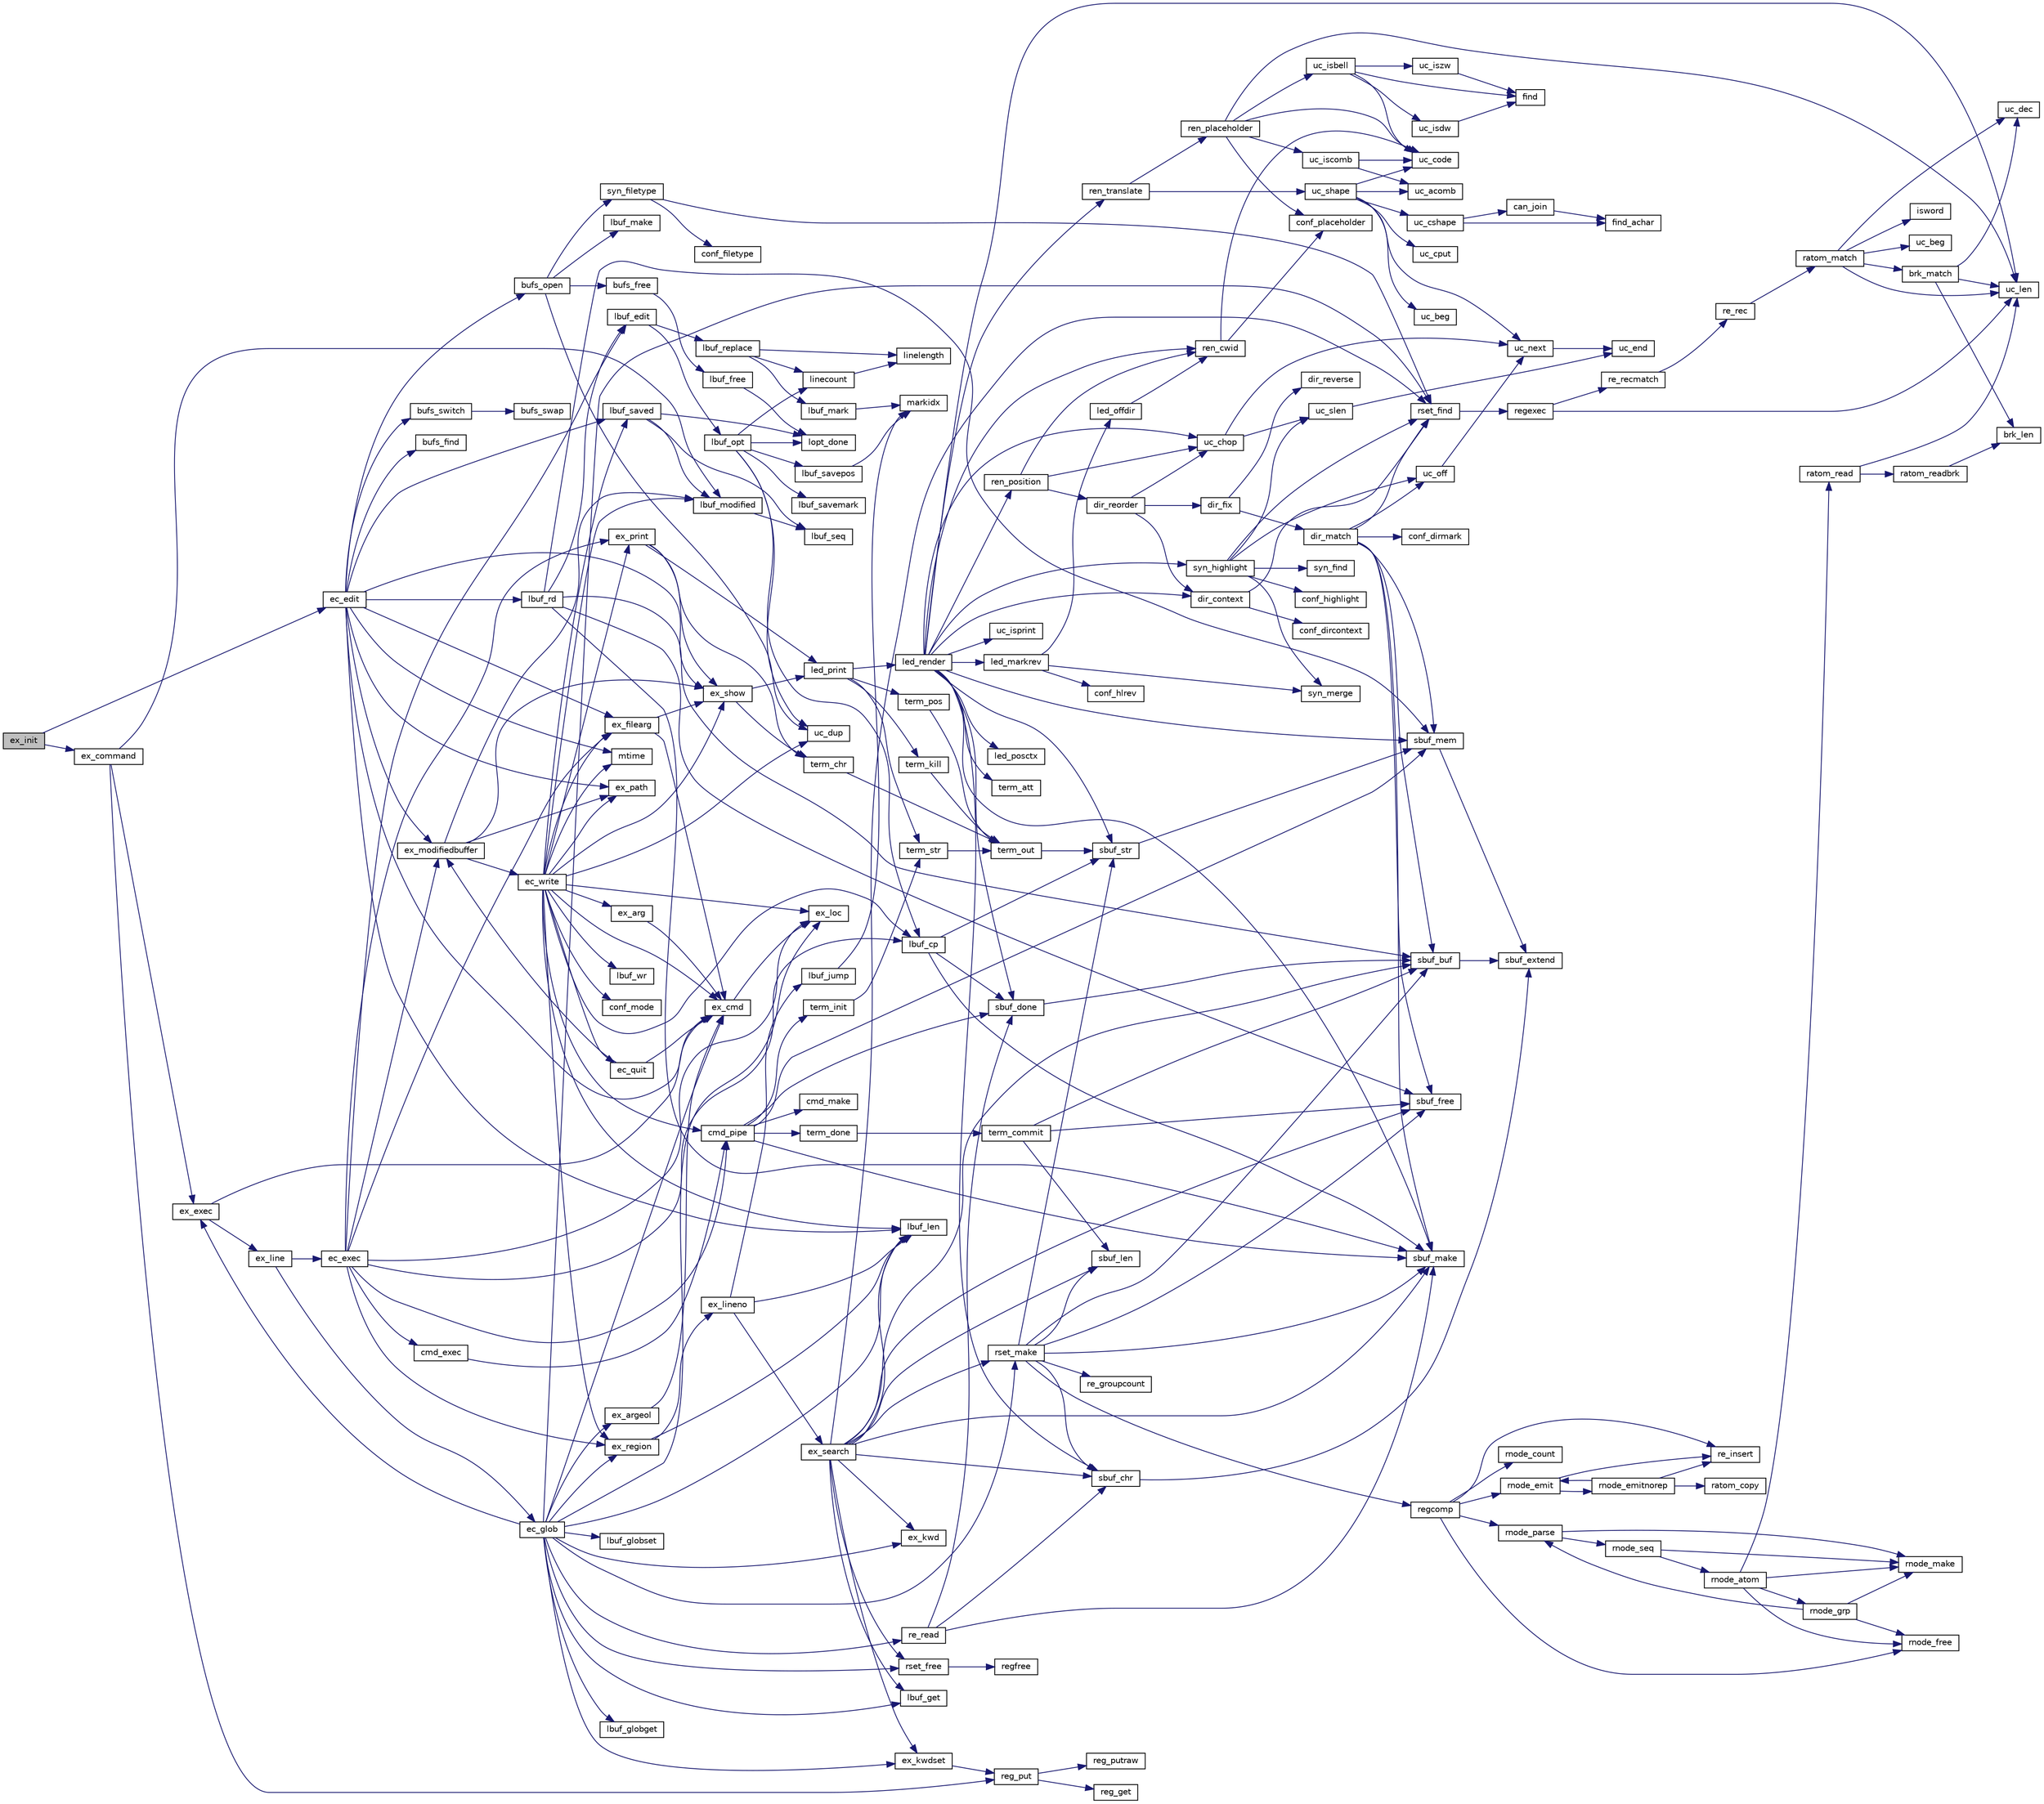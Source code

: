 digraph "ex_init"
{
 // INTERACTIVE_SVG=YES
 // LATEX_PDF_SIZE
  edge [fontname="Helvetica",fontsize="10",labelfontname="Helvetica",labelfontsize="10"];
  node [fontname="Helvetica",fontsize="10",shape=record];
  rankdir="LR";
  Node1 [label="ex_init",height=0.2,width=0.4,color="black", fillcolor="grey75", style="filled", fontcolor="black",tooltip=" "];
  Node1 -> Node2 [color="midnightblue",fontsize="10",style="solid",fontname="Helvetica"];
  Node2 [label="ec_edit",height=0.2,width=0.4,color="black", fillcolor="white", style="filled",URL="$ex_8c.html#a8059390ad69866fa8e14bdb2521d4dc2",tooltip=" "];
  Node2 -> Node3 [color="midnightblue",fontsize="10",style="solid",fontname="Helvetica"];
  Node3 [label="bufs_find",height=0.2,width=0.4,color="black", fillcolor="white", style="filled",URL="$ex_8c.html#a2e3238cf02bb334a59724564ce75032d",tooltip=" "];
  Node2 -> Node4 [color="midnightblue",fontsize="10",style="solid",fontname="Helvetica"];
  Node4 [label="bufs_open",height=0.2,width=0.4,color="black", fillcolor="white", style="filled",URL="$ex_8c.html#a1857a36a25629d552700d0e3a19ce2c3",tooltip=" "];
  Node4 -> Node5 [color="midnightblue",fontsize="10",style="solid",fontname="Helvetica"];
  Node5 [label="bufs_free",height=0.2,width=0.4,color="black", fillcolor="white", style="filled",URL="$ex_8c.html#ad97bbe76b7cfe1a3f86e404fd876c4e1",tooltip=" "];
  Node5 -> Node6 [color="midnightblue",fontsize="10",style="solid",fontname="Helvetica"];
  Node6 [label="lbuf_free",height=0.2,width=0.4,color="black", fillcolor="white", style="filled",URL="$lbuf_8c.html#a585611c3423481e914f24ae4d2b97b3e",tooltip=" "];
  Node6 -> Node7 [color="midnightblue",fontsize="10",style="solid",fontname="Helvetica"];
  Node7 [label="lopt_done",height=0.2,width=0.4,color="black", fillcolor="white", style="filled",URL="$lbuf_8c.html#a94a520edd0e2f60713523483cf01c7de",tooltip=" "];
  Node4 -> Node8 [color="midnightblue",fontsize="10",style="solid",fontname="Helvetica"];
  Node8 [label="lbuf_make",height=0.2,width=0.4,color="black", fillcolor="white", style="filled",URL="$lbuf_8c.html#a0a26951b9c24ddd95f7761fb6949ae53",tooltip=" "];
  Node4 -> Node9 [color="midnightblue",fontsize="10",style="solid",fontname="Helvetica"];
  Node9 [label="syn_filetype",height=0.2,width=0.4,color="black", fillcolor="white", style="filled",URL="$syn_8c.html#ad440dafd3cad961222bb22b9743657bf",tooltip=" "];
  Node9 -> Node10 [color="midnightblue",fontsize="10",style="solid",fontname="Helvetica"];
  Node10 [label="conf_filetype",height=0.2,width=0.4,color="black", fillcolor="white", style="filled",URL="$conf_8c.html#a1a3b977b82bc19d19926e54e4f9de9ba",tooltip=" "];
  Node9 -> Node11 [color="midnightblue",fontsize="10",style="solid",fontname="Helvetica"];
  Node11 [label="rset_find",height=0.2,width=0.4,color="black", fillcolor="white", style="filled",URL="$rset_8c.html#a389ec5abca88adc048a058744f2373eb",tooltip=" "];
  Node11 -> Node12 [color="midnightblue",fontsize="10",style="solid",fontname="Helvetica"];
  Node12 [label="regexec",height=0.2,width=0.4,color="black", fillcolor="white", style="filled",URL="$regex_8c.html#aa085ccd05ec25e3f8053850aebc50fe3",tooltip=" "];
  Node12 -> Node13 [color="midnightblue",fontsize="10",style="solid",fontname="Helvetica"];
  Node13 [label="re_recmatch",height=0.2,width=0.4,color="black", fillcolor="white", style="filled",URL="$regex_8c.html#aa5925e49bd18112bb37421dbde29162a",tooltip=" "];
  Node13 -> Node14 [color="midnightblue",fontsize="10",style="solid",fontname="Helvetica"];
  Node14 [label="re_rec",height=0.2,width=0.4,color="black", fillcolor="white", style="filled",URL="$regex_8c.html#a8e35614ddf21d405773327a52a95a73d",tooltip=" "];
  Node14 -> Node15 [color="midnightblue",fontsize="10",style="solid",fontname="Helvetica"];
  Node15 [label="ratom_match",height=0.2,width=0.4,color="black", fillcolor="white", style="filled",URL="$regex_8c.html#a24fd1fc7457ff4f03fb384f7170ac395",tooltip=" "];
  Node15 -> Node16 [color="midnightblue",fontsize="10",style="solid",fontname="Helvetica"];
  Node16 [label="brk_match",height=0.2,width=0.4,color="black", fillcolor="white", style="filled",URL="$regex_8c.html#aae17ed73e84075718fb04d131d6ca779",tooltip=" "];
  Node16 -> Node17 [color="midnightblue",fontsize="10",style="solid",fontname="Helvetica"];
  Node17 [label="brk_len",height=0.2,width=0.4,color="black", fillcolor="white", style="filled",URL="$regex_8c.html#acc18ff8d2687611a9e221b3329b02413",tooltip=" "];
  Node16 -> Node18 [color="midnightblue",fontsize="10",style="solid",fontname="Helvetica"];
  Node18 [label="uc_dec",height=0.2,width=0.4,color="black", fillcolor="white", style="filled",URL="$regex_8c.html#aaf73cdb88048e7f9fd588eb8d5aeb5a3",tooltip=" "];
  Node16 -> Node19 [color="midnightblue",fontsize="10",style="solid",fontname="Helvetica"];
  Node19 [label="uc_len",height=0.2,width=0.4,color="black", fillcolor="white", style="filled",URL="$regex_8c.html#a9a0d6d5f93f1eaba8b63b16903c0952d",tooltip=" "];
  Node15 -> Node20 [color="midnightblue",fontsize="10",style="solid",fontname="Helvetica"];
  Node20 [label="isword",height=0.2,width=0.4,color="black", fillcolor="white", style="filled",URL="$regex_8c.html#a35ad3fd0dbb795e6f30404ce86a7be5b",tooltip=" "];
  Node15 -> Node21 [color="midnightblue",fontsize="10",style="solid",fontname="Helvetica"];
  Node21 [label="uc_beg",height=0.2,width=0.4,color="black", fillcolor="white", style="filled",URL="$regex_8c.html#ade3e10606e6e8866e6151fe8440d6101",tooltip=" "];
  Node15 -> Node18 [color="midnightblue",fontsize="10",style="solid",fontname="Helvetica"];
  Node15 -> Node19 [color="midnightblue",fontsize="10",style="solid",fontname="Helvetica"];
  Node12 -> Node19 [color="midnightblue",fontsize="10",style="solid",fontname="Helvetica"];
  Node4 -> Node22 [color="midnightblue",fontsize="10",style="solid",fontname="Helvetica"];
  Node22 [label="uc_dup",height=0.2,width=0.4,color="black", fillcolor="white", style="filled",URL="$uc_8c.html#a2844d125d9a2c1d03848dcdf952b0edb",tooltip=" "];
  Node2 -> Node23 [color="midnightblue",fontsize="10",style="solid",fontname="Helvetica"];
  Node23 [label="bufs_switch",height=0.2,width=0.4,color="black", fillcolor="white", style="filled",URL="$ex_8c.html#aaeb78008ed0570f09affbaeaa0972d57",tooltip=" "];
  Node23 -> Node24 [color="midnightblue",fontsize="10",style="solid",fontname="Helvetica"];
  Node24 [label="bufs_swap",height=0.2,width=0.4,color="black", fillcolor="white", style="filled",URL="$ex_8c.html#ad2faeac56c69d25b8f7f651061b293a3",tooltip=" "];
  Node2 -> Node25 [color="midnightblue",fontsize="10",style="solid",fontname="Helvetica"];
  Node25 [label="ex_cmd",height=0.2,width=0.4,color="black", fillcolor="white", style="filled",URL="$ex_8c.html#ac81e7e5f5a7172bb68069a443e15d8c1",tooltip=" "];
  Node25 -> Node26 [color="midnightblue",fontsize="10",style="solid",fontname="Helvetica"];
  Node26 [label="ex_loc",height=0.2,width=0.4,color="black", fillcolor="white", style="filled",URL="$ex_8c.html#a08b9908970de656c77ff16330b753c55",tooltip=" "];
  Node2 -> Node27 [color="midnightblue",fontsize="10",style="solid",fontname="Helvetica"];
  Node27 [label="ex_filearg",height=0.2,width=0.4,color="black", fillcolor="white", style="filled",URL="$ex_8c.html#a2b8907dfb6e95eb16e8a0f1ce0fe5bb6",tooltip=" "];
  Node27 -> Node25 [color="midnightblue",fontsize="10",style="solid",fontname="Helvetica"];
  Node27 -> Node28 [color="midnightblue",fontsize="10",style="solid",fontname="Helvetica"];
  Node28 [label="ex_show",height=0.2,width=0.4,color="black", fillcolor="white", style="filled",URL="$vi_8c.html#ad27b2fbb84601eb4c5af3b1f28feac75",tooltip=" "];
  Node28 -> Node29 [color="midnightblue",fontsize="10",style="solid",fontname="Helvetica"];
  Node29 [label="led_print",height=0.2,width=0.4,color="black", fillcolor="white", style="filled",URL="$led_8c.html#ade70aef2ca0eab60adda203e063eb5a2",tooltip=" "];
  Node29 -> Node30 [color="midnightblue",fontsize="10",style="solid",fontname="Helvetica"];
  Node30 [label="led_render",height=0.2,width=0.4,color="black", fillcolor="white", style="filled",URL="$led_8c.html#ad30f796594398b70e4ce9687b11bcdd9",tooltip=" "];
  Node30 -> Node31 [color="midnightblue",fontsize="10",style="solid",fontname="Helvetica"];
  Node31 [label="dir_context",height=0.2,width=0.4,color="black", fillcolor="white", style="filled",URL="$dir_8c.html#aba0a553010578626d7148da2b6551321",tooltip=" "];
  Node31 -> Node32 [color="midnightblue",fontsize="10",style="solid",fontname="Helvetica"];
  Node32 [label="conf_dircontext",height=0.2,width=0.4,color="black", fillcolor="white", style="filled",URL="$conf_8c.html#a9e1bc5ed600c151c51d8e2342454e07c",tooltip=" "];
  Node31 -> Node11 [color="midnightblue",fontsize="10",style="solid",fontname="Helvetica"];
  Node30 -> Node33 [color="midnightblue",fontsize="10",style="solid",fontname="Helvetica"];
  Node33 [label="led_markrev",height=0.2,width=0.4,color="black", fillcolor="white", style="filled",URL="$led_8c.html#a4aef8adb45fc8a4f9e47231aed28b839",tooltip=" "];
  Node33 -> Node34 [color="midnightblue",fontsize="10",style="solid",fontname="Helvetica"];
  Node34 [label="conf_hlrev",height=0.2,width=0.4,color="black", fillcolor="white", style="filled",URL="$conf_8c.html#a3eba9139f1834af92b8aa5798b7bb245",tooltip=" "];
  Node33 -> Node35 [color="midnightblue",fontsize="10",style="solid",fontname="Helvetica"];
  Node35 [label="led_offdir",height=0.2,width=0.4,color="black", fillcolor="white", style="filled",URL="$led_8c.html#abe94d8903f6c60b7460583ba6f6611b5",tooltip=" "];
  Node35 -> Node36 [color="midnightblue",fontsize="10",style="solid",fontname="Helvetica"];
  Node36 [label="ren_cwid",height=0.2,width=0.4,color="black", fillcolor="white", style="filled",URL="$ren_8c.html#a319a71758607f19d2beedd2bd4d3b369",tooltip=" "];
  Node36 -> Node37 [color="midnightblue",fontsize="10",style="solid",fontname="Helvetica"];
  Node37 [label="conf_placeholder",height=0.2,width=0.4,color="black", fillcolor="white", style="filled",URL="$conf_8c.html#ab1da6502eeb02af2fb9fa8a84515b0b6",tooltip=" "];
  Node36 -> Node38 [color="midnightblue",fontsize="10",style="solid",fontname="Helvetica"];
  Node38 [label="uc_code",height=0.2,width=0.4,color="black", fillcolor="white", style="filled",URL="$uc_8c.html#a45fdc2f2f3cb34515f1014bf754741bb",tooltip=" "];
  Node33 -> Node39 [color="midnightblue",fontsize="10",style="solid",fontname="Helvetica"];
  Node39 [label="syn_merge",height=0.2,width=0.4,color="black", fillcolor="white", style="filled",URL="$syn_8c.html#a3c3478da43bbbba6173c2cc5e8c0ead3",tooltip=" "];
  Node30 -> Node40 [color="midnightblue",fontsize="10",style="solid",fontname="Helvetica"];
  Node40 [label="led_posctx",height=0.2,width=0.4,color="black", fillcolor="white", style="filled",URL="$led_8c.html#ae0e93d330ef302bb5234bfce2a89441d",tooltip=" "];
  Node30 -> Node36 [color="midnightblue",fontsize="10",style="solid",fontname="Helvetica"];
  Node30 -> Node41 [color="midnightblue",fontsize="10",style="solid",fontname="Helvetica"];
  Node41 [label="ren_position",height=0.2,width=0.4,color="black", fillcolor="white", style="filled",URL="$ren_8c.html#af6e197881adec94ce251c84adf3dd495",tooltip=" "];
  Node41 -> Node42 [color="midnightblue",fontsize="10",style="solid",fontname="Helvetica"];
  Node42 [label="dir_reorder",height=0.2,width=0.4,color="black", fillcolor="white", style="filled",URL="$dir_8c.html#a8703d559ca9c640b8b89c589cf75ac06",tooltip=" "];
  Node42 -> Node31 [color="midnightblue",fontsize="10",style="solid",fontname="Helvetica"];
  Node42 -> Node43 [color="midnightblue",fontsize="10",style="solid",fontname="Helvetica"];
  Node43 [label="dir_fix",height=0.2,width=0.4,color="black", fillcolor="white", style="filled",URL="$dir_8c.html#a8dbcb1db32888e71e2702f7173e7cba4",tooltip=" "];
  Node43 -> Node44 [color="midnightblue",fontsize="10",style="solid",fontname="Helvetica"];
  Node44 [label="dir_match",height=0.2,width=0.4,color="black", fillcolor="white", style="filled",URL="$dir_8c.html#a3b2f132ebfd084295e89aa35eff56ff4",tooltip=" "];
  Node44 -> Node45 [color="midnightblue",fontsize="10",style="solid",fontname="Helvetica"];
  Node45 [label="conf_dirmark",height=0.2,width=0.4,color="black", fillcolor="white", style="filled",URL="$conf_8c.html#a3efe6ef9cd3bd043b3df1653265409f2",tooltip=" "];
  Node44 -> Node11 [color="midnightblue",fontsize="10",style="solid",fontname="Helvetica"];
  Node44 -> Node46 [color="midnightblue",fontsize="10",style="solid",fontname="Helvetica"];
  Node46 [label="sbuf_buf",height=0.2,width=0.4,color="black", fillcolor="white", style="filled",URL="$sbuf_8c.html#a4e56760893d5a6797626743840c9adf2",tooltip=" "];
  Node46 -> Node47 [color="midnightblue",fontsize="10",style="solid",fontname="Helvetica"];
  Node47 [label="sbuf_extend",height=0.2,width=0.4,color="black", fillcolor="white", style="filled",URL="$sbuf_8c.html#a4ad75f3948c0340c342a3ea3eb63a6e6",tooltip=" "];
  Node44 -> Node48 [color="midnightblue",fontsize="10",style="solid",fontname="Helvetica"];
  Node48 [label="sbuf_free",height=0.2,width=0.4,color="black", fillcolor="white", style="filled",URL="$sbuf_8c.html#a8c1a89868b1999663effb78b4f3fab32",tooltip=" "];
  Node44 -> Node49 [color="midnightblue",fontsize="10",style="solid",fontname="Helvetica"];
  Node49 [label="sbuf_make",height=0.2,width=0.4,color="black", fillcolor="white", style="filled",URL="$sbuf_8c.html#a57748585d6786a2c1aadc2cbe6f2135b",tooltip=" "];
  Node44 -> Node50 [color="midnightblue",fontsize="10",style="solid",fontname="Helvetica"];
  Node50 [label="sbuf_mem",height=0.2,width=0.4,color="black", fillcolor="white", style="filled",URL="$sbuf_8c.html#aa511ac77d6b486accc01c0512ef27ed2",tooltip=" "];
  Node50 -> Node47 [color="midnightblue",fontsize="10",style="solid",fontname="Helvetica"];
  Node44 -> Node51 [color="midnightblue",fontsize="10",style="solid",fontname="Helvetica"];
  Node51 [label="uc_off",height=0.2,width=0.4,color="black", fillcolor="white", style="filled",URL="$uc_8c.html#a8334cbe4db5e54e19bf79b31f68d9eb8",tooltip=" "];
  Node51 -> Node52 [color="midnightblue",fontsize="10",style="solid",fontname="Helvetica"];
  Node52 [label="uc_next",height=0.2,width=0.4,color="black", fillcolor="white", style="filled",URL="$uc_8c.html#a79c7c44c06c1febff5680c19667e2676",tooltip=" "];
  Node52 -> Node53 [color="midnightblue",fontsize="10",style="solid",fontname="Helvetica"];
  Node53 [label="uc_end",height=0.2,width=0.4,color="black", fillcolor="white", style="filled",URL="$uc_8c.html#a616e24870a58b86644c34ee077faca11",tooltip=" "];
  Node43 -> Node54 [color="midnightblue",fontsize="10",style="solid",fontname="Helvetica"];
  Node54 [label="dir_reverse",height=0.2,width=0.4,color="black", fillcolor="white", style="filled",URL="$dir_8c.html#a83ed34b9263550e2ca9b15cc02294a6b",tooltip=" "];
  Node42 -> Node55 [color="midnightblue",fontsize="10",style="solid",fontname="Helvetica"];
  Node55 [label="uc_chop",height=0.2,width=0.4,color="black", fillcolor="white", style="filled",URL="$uc_8c.html#a1764c4d0fa27bca336e5ca300ad969e7",tooltip=" "];
  Node55 -> Node52 [color="midnightblue",fontsize="10",style="solid",fontname="Helvetica"];
  Node55 -> Node56 [color="midnightblue",fontsize="10",style="solid",fontname="Helvetica"];
  Node56 [label="uc_slen",height=0.2,width=0.4,color="black", fillcolor="white", style="filled",URL="$uc_8c.html#a8afd7835259109c3ec7bb684d4a1f67f",tooltip=" "];
  Node56 -> Node53 [color="midnightblue",fontsize="10",style="solid",fontname="Helvetica"];
  Node41 -> Node36 [color="midnightblue",fontsize="10",style="solid",fontname="Helvetica"];
  Node41 -> Node55 [color="midnightblue",fontsize="10",style="solid",fontname="Helvetica"];
  Node30 -> Node57 [color="midnightblue",fontsize="10",style="solid",fontname="Helvetica"];
  Node57 [label="ren_translate",height=0.2,width=0.4,color="black", fillcolor="white", style="filled",URL="$ren_8c.html#a51d018012e29caa2b526a949b1f52fab",tooltip=" "];
  Node57 -> Node58 [color="midnightblue",fontsize="10",style="solid",fontname="Helvetica"];
  Node58 [label="ren_placeholder",height=0.2,width=0.4,color="black", fillcolor="white", style="filled",URL="$ren_8c.html#a0b410d82df4f40183b9655f3a0c4750b",tooltip=" "];
  Node58 -> Node37 [color="midnightblue",fontsize="10",style="solid",fontname="Helvetica"];
  Node58 -> Node38 [color="midnightblue",fontsize="10",style="solid",fontname="Helvetica"];
  Node58 -> Node59 [color="midnightblue",fontsize="10",style="solid",fontname="Helvetica"];
  Node59 [label="uc_isbell",height=0.2,width=0.4,color="black", fillcolor="white", style="filled",URL="$uc_8c.html#ad0a3bced19585fa779b48845746583e8",tooltip=" "];
  Node59 -> Node60 [color="midnightblue",fontsize="10",style="solid",fontname="Helvetica"];
  Node60 [label="find",height=0.2,width=0.4,color="black", fillcolor="white", style="filled",URL="$uc_8c.html#a26b3c1840a578dd97a58069e0af2168c",tooltip=" "];
  Node59 -> Node38 [color="midnightblue",fontsize="10",style="solid",fontname="Helvetica"];
  Node59 -> Node61 [color="midnightblue",fontsize="10",style="solid",fontname="Helvetica"];
  Node61 [label="uc_isdw",height=0.2,width=0.4,color="black", fillcolor="white", style="filled",URL="$uc_8c.html#a0f3be4d499b9b3469d03114386b386a2",tooltip=" "];
  Node61 -> Node60 [color="midnightblue",fontsize="10",style="solid",fontname="Helvetica"];
  Node59 -> Node62 [color="midnightblue",fontsize="10",style="solid",fontname="Helvetica"];
  Node62 [label="uc_iszw",height=0.2,width=0.4,color="black", fillcolor="white", style="filled",URL="$uc_8c.html#aef404add952e41075b8871fefaaba669",tooltip=" "];
  Node62 -> Node60 [color="midnightblue",fontsize="10",style="solid",fontname="Helvetica"];
  Node58 -> Node63 [color="midnightblue",fontsize="10",style="solid",fontname="Helvetica"];
  Node63 [label="uc_iscomb",height=0.2,width=0.4,color="black", fillcolor="white", style="filled",URL="$uc_8c.html#ae861c9bb1e8c19383bda8fddfacc95d3",tooltip=" "];
  Node63 -> Node64 [color="midnightblue",fontsize="10",style="solid",fontname="Helvetica"];
  Node64 [label="uc_acomb",height=0.2,width=0.4,color="black", fillcolor="white", style="filled",URL="$uc_8c.html#af4546620f966c0c94ca5980dd2fb9a04",tooltip=" "];
  Node63 -> Node38 [color="midnightblue",fontsize="10",style="solid",fontname="Helvetica"];
  Node58 -> Node19 [color="midnightblue",fontsize="10",style="solid",fontname="Helvetica"];
  Node57 -> Node65 [color="midnightblue",fontsize="10",style="solid",fontname="Helvetica"];
  Node65 [label="uc_shape",height=0.2,width=0.4,color="black", fillcolor="white", style="filled",URL="$uc_8c.html#ac581b74acc43801487e37a4dcfabaac3",tooltip=" "];
  Node65 -> Node64 [color="midnightblue",fontsize="10",style="solid",fontname="Helvetica"];
  Node65 -> Node66 [color="midnightblue",fontsize="10",style="solid",fontname="Helvetica"];
  Node66 [label="uc_beg",height=0.2,width=0.4,color="black", fillcolor="white", style="filled",URL="$uc_8c.html#a8b9e268743fd7af03b099072154fbb18",tooltip=" "];
  Node65 -> Node38 [color="midnightblue",fontsize="10",style="solid",fontname="Helvetica"];
  Node65 -> Node67 [color="midnightblue",fontsize="10",style="solid",fontname="Helvetica"];
  Node67 [label="uc_cput",height=0.2,width=0.4,color="black", fillcolor="white", style="filled",URL="$uc_8c.html#a5d2103c722f8e189605495695c2c7149",tooltip=" "];
  Node65 -> Node68 [color="midnightblue",fontsize="10",style="solid",fontname="Helvetica"];
  Node68 [label="uc_cshape",height=0.2,width=0.4,color="black", fillcolor="white", style="filled",URL="$uc_8c.html#acc1b453dfceccc257cb0f8bf9822ed01",tooltip=" "];
  Node68 -> Node69 [color="midnightblue",fontsize="10",style="solid",fontname="Helvetica"];
  Node69 [label="can_join",height=0.2,width=0.4,color="black", fillcolor="white", style="filled",URL="$uc_8c.html#a5b0fb710352596f49590c0ab690ced77",tooltip=" "];
  Node69 -> Node70 [color="midnightblue",fontsize="10",style="solid",fontname="Helvetica"];
  Node70 [label="find_achar",height=0.2,width=0.4,color="black", fillcolor="white", style="filled",URL="$uc_8c.html#ad4c5b7208072ca00e1454e27bda0294c",tooltip=" "];
  Node68 -> Node70 [color="midnightblue",fontsize="10",style="solid",fontname="Helvetica"];
  Node65 -> Node52 [color="midnightblue",fontsize="10",style="solid",fontname="Helvetica"];
  Node30 -> Node71 [color="midnightblue",fontsize="10",style="solid",fontname="Helvetica"];
  Node71 [label="sbuf_chr",height=0.2,width=0.4,color="black", fillcolor="white", style="filled",URL="$sbuf_8c.html#a3f9aa15ca1d73f585d7a4a9d023e58ce",tooltip=" "];
  Node71 -> Node47 [color="midnightblue",fontsize="10",style="solid",fontname="Helvetica"];
  Node30 -> Node72 [color="midnightblue",fontsize="10",style="solid",fontname="Helvetica"];
  Node72 [label="sbuf_done",height=0.2,width=0.4,color="black", fillcolor="white", style="filled",URL="$sbuf_8c.html#a7bf14d501d36ce36ee269d77cf2c3fc6",tooltip=" "];
  Node72 -> Node46 [color="midnightblue",fontsize="10",style="solid",fontname="Helvetica"];
  Node30 -> Node49 [color="midnightblue",fontsize="10",style="solid",fontname="Helvetica"];
  Node30 -> Node50 [color="midnightblue",fontsize="10",style="solid",fontname="Helvetica"];
  Node30 -> Node73 [color="midnightblue",fontsize="10",style="solid",fontname="Helvetica"];
  Node73 [label="sbuf_str",height=0.2,width=0.4,color="black", fillcolor="white", style="filled",URL="$sbuf_8c.html#a603d1d6ab090025f5850f10bfa2dec7a",tooltip=" "];
  Node73 -> Node50 [color="midnightblue",fontsize="10",style="solid",fontname="Helvetica"];
  Node30 -> Node74 [color="midnightblue",fontsize="10",style="solid",fontname="Helvetica"];
  Node74 [label="syn_highlight",height=0.2,width=0.4,color="black", fillcolor="white", style="filled",URL="$syn_8c.html#a00a481d2236c7c7fc489606a4ebe6de0",tooltip=" "];
  Node74 -> Node75 [color="midnightblue",fontsize="10",style="solid",fontname="Helvetica"];
  Node75 [label="conf_highlight",height=0.2,width=0.4,color="black", fillcolor="white", style="filled",URL="$conf_8c.html#a16ebf87f52698ee8c6b831cd629fb3b8",tooltip=" "];
  Node74 -> Node11 [color="midnightblue",fontsize="10",style="solid",fontname="Helvetica"];
  Node74 -> Node76 [color="midnightblue",fontsize="10",style="solid",fontname="Helvetica"];
  Node76 [label="syn_find",height=0.2,width=0.4,color="black", fillcolor="white", style="filled",URL="$syn_8c.html#aeb0e8fff89077c709508b89c2d80fcd1",tooltip=" "];
  Node74 -> Node39 [color="midnightblue",fontsize="10",style="solid",fontname="Helvetica"];
  Node74 -> Node51 [color="midnightblue",fontsize="10",style="solid",fontname="Helvetica"];
  Node74 -> Node56 [color="midnightblue",fontsize="10",style="solid",fontname="Helvetica"];
  Node30 -> Node77 [color="midnightblue",fontsize="10",style="solid",fontname="Helvetica"];
  Node77 [label="term_att",height=0.2,width=0.4,color="black", fillcolor="white", style="filled",URL="$term_8c.html#acd3be3f28b389753b39fc71eee224ec5",tooltip=" "];
  Node30 -> Node55 [color="midnightblue",fontsize="10",style="solid",fontname="Helvetica"];
  Node30 -> Node78 [color="midnightblue",fontsize="10",style="solid",fontname="Helvetica"];
  Node78 [label="uc_isprint",height=0.2,width=0.4,color="black", fillcolor="white", style="filled",URL="$uc_8c.html#a993ab083959f154189959956a4829b6c",tooltip=" "];
  Node30 -> Node19 [color="midnightblue",fontsize="10",style="solid",fontname="Helvetica"];
  Node29 -> Node79 [color="midnightblue",fontsize="10",style="solid",fontname="Helvetica"];
  Node79 [label="term_kill",height=0.2,width=0.4,color="black", fillcolor="white", style="filled",URL="$term_8c.html#a82ecdf76035675a751fca3c008117206",tooltip=" "];
  Node79 -> Node80 [color="midnightblue",fontsize="10",style="solid",fontname="Helvetica"];
  Node80 [label="term_out",height=0.2,width=0.4,color="black", fillcolor="white", style="filled",URL="$term_8c.html#acba93d06f96ed6e5ec460b781191741d",tooltip=" "];
  Node80 -> Node73 [color="midnightblue",fontsize="10",style="solid",fontname="Helvetica"];
  Node29 -> Node81 [color="midnightblue",fontsize="10",style="solid",fontname="Helvetica"];
  Node81 [label="term_pos",height=0.2,width=0.4,color="black", fillcolor="white", style="filled",URL="$term_8c.html#a9bf622de0a7c5a772f7c1da26522fede",tooltip=" "];
  Node81 -> Node80 [color="midnightblue",fontsize="10",style="solid",fontname="Helvetica"];
  Node29 -> Node82 [color="midnightblue",fontsize="10",style="solid",fontname="Helvetica"];
  Node82 [label="term_str",height=0.2,width=0.4,color="black", fillcolor="white", style="filled",URL="$term_8c.html#a1982be6327b52a410f8cad1eb805187b",tooltip=" "];
  Node82 -> Node80 [color="midnightblue",fontsize="10",style="solid",fontname="Helvetica"];
  Node28 -> Node83 [color="midnightblue",fontsize="10",style="solid",fontname="Helvetica"];
  Node83 [label="term_chr",height=0.2,width=0.4,color="black", fillcolor="white", style="filled",URL="$term_8c.html#aa47a46a9a390024a045e8f4e7aae8992",tooltip=" "];
  Node83 -> Node80 [color="midnightblue",fontsize="10",style="solid",fontname="Helvetica"];
  Node2 -> Node84 [color="midnightblue",fontsize="10",style="solid",fontname="Helvetica"];
  Node84 [label="ex_modifiedbuffer",height=0.2,width=0.4,color="black", fillcolor="white", style="filled",URL="$ex_8c.html#ab0cb848a971a3b2c09fcb456d887dd6b",tooltip=" "];
  Node84 -> Node85 [color="midnightblue",fontsize="10",style="solid",fontname="Helvetica"];
  Node85 [label="ec_write",height=0.2,width=0.4,color="black", fillcolor="white", style="filled",URL="$ex_8c.html#a057b67e2d4f23df3ad50a9d3ec86125b",tooltip=" "];
  Node85 -> Node86 [color="midnightblue",fontsize="10",style="solid",fontname="Helvetica"];
  Node86 [label="cmd_pipe",height=0.2,width=0.4,color="black", fillcolor="white", style="filled",URL="$cmd_8c.html#a308ea7ca1940fd76546ba9797efca385",tooltip=" "];
  Node86 -> Node87 [color="midnightblue",fontsize="10",style="solid",fontname="Helvetica"];
  Node87 [label="cmd_make",height=0.2,width=0.4,color="black", fillcolor="white", style="filled",URL="$cmd_8c.html#ac7e2d24e28faeabc72dca3575442d3e6",tooltip=" "];
  Node86 -> Node72 [color="midnightblue",fontsize="10",style="solid",fontname="Helvetica"];
  Node86 -> Node49 [color="midnightblue",fontsize="10",style="solid",fontname="Helvetica"];
  Node86 -> Node50 [color="midnightblue",fontsize="10",style="solid",fontname="Helvetica"];
  Node86 -> Node88 [color="midnightblue",fontsize="10",style="solid",fontname="Helvetica"];
  Node88 [label="term_done",height=0.2,width=0.4,color="black", fillcolor="white", style="filled",URL="$term_8c.html#af75f29a5ad723ab7a7f1ae4769daaa8f",tooltip=" "];
  Node88 -> Node89 [color="midnightblue",fontsize="10",style="solid",fontname="Helvetica"];
  Node89 [label="term_commit",height=0.2,width=0.4,color="black", fillcolor="white", style="filled",URL="$term_8c.html#ac34816f514affc4dfb9d34f361175bf9",tooltip=" "];
  Node89 -> Node46 [color="midnightblue",fontsize="10",style="solid",fontname="Helvetica"];
  Node89 -> Node48 [color="midnightblue",fontsize="10",style="solid",fontname="Helvetica"];
  Node89 -> Node90 [color="midnightblue",fontsize="10",style="solid",fontname="Helvetica"];
  Node90 [label="sbuf_len",height=0.2,width=0.4,color="black", fillcolor="white", style="filled",URL="$sbuf_8c.html#af4ad9608dfc956bbedc19df5c8256fc4",tooltip=" "];
  Node86 -> Node91 [color="midnightblue",fontsize="10",style="solid",fontname="Helvetica"];
  Node91 [label="term_init",height=0.2,width=0.4,color="black", fillcolor="white", style="filled",URL="$term_8c.html#ac7072b9c76dd77ce9900197d0133b0ba",tooltip=" "];
  Node91 -> Node82 [color="midnightblue",fontsize="10",style="solid",fontname="Helvetica"];
  Node85 -> Node92 [color="midnightblue",fontsize="10",style="solid",fontname="Helvetica"];
  Node92 [label="conf_mode",height=0.2,width=0.4,color="black", fillcolor="white", style="filled",URL="$conf_8c.html#a68ed8ae4297d73ab9ec46791d76a6868",tooltip=" "];
  Node85 -> Node93 [color="midnightblue",fontsize="10",style="solid",fontname="Helvetica"];
  Node93 [label="ec_quit",height=0.2,width=0.4,color="black", fillcolor="white", style="filled",URL="$ex_8c.html#a87eef446de152fad41ce88a9a343b87d",tooltip=" "];
  Node93 -> Node25 [color="midnightblue",fontsize="10",style="solid",fontname="Helvetica"];
  Node93 -> Node84 [color="midnightblue",fontsize="10",style="solid",fontname="Helvetica"];
  Node85 -> Node94 [color="midnightblue",fontsize="10",style="solid",fontname="Helvetica"];
  Node94 [label="ex_arg",height=0.2,width=0.4,color="black", fillcolor="white", style="filled",URL="$ex_8c.html#a2b06ebeff542dc0173dd4735f1f7fecf",tooltip=" "];
  Node94 -> Node25 [color="midnightblue",fontsize="10",style="solid",fontname="Helvetica"];
  Node85 -> Node25 [color="midnightblue",fontsize="10",style="solid",fontname="Helvetica"];
  Node85 -> Node27 [color="midnightblue",fontsize="10",style="solid",fontname="Helvetica"];
  Node85 -> Node26 [color="midnightblue",fontsize="10",style="solid",fontname="Helvetica"];
  Node85 -> Node95 [color="midnightblue",fontsize="10",style="solid",fontname="Helvetica"];
  Node95 [label="ex_path",height=0.2,width=0.4,color="black", fillcolor="white", style="filled",URL="$ex_8c.html#a4b34b803f07935eef6f7f842a276c09d",tooltip=" "];
  Node85 -> Node96 [color="midnightblue",fontsize="10",style="solid",fontname="Helvetica"];
  Node96 [label="ex_print",height=0.2,width=0.4,color="black", fillcolor="white", style="filled",URL="$vi_8c.html#a075721180ea187be49c7164dcff34122",tooltip=" "];
  Node96 -> Node28 [color="midnightblue",fontsize="10",style="solid",fontname="Helvetica"];
  Node96 -> Node29 [color="midnightblue",fontsize="10",style="solid",fontname="Helvetica"];
  Node96 -> Node83 [color="midnightblue",fontsize="10",style="solid",fontname="Helvetica"];
  Node85 -> Node97 [color="midnightblue",fontsize="10",style="solid",fontname="Helvetica"];
  Node97 [label="ex_region",height=0.2,width=0.4,color="black", fillcolor="white", style="filled",URL="$ex_8c.html#a0389d594366ccbd24d732bdfd870f763",tooltip=" "];
  Node97 -> Node98 [color="midnightblue",fontsize="10",style="solid",fontname="Helvetica"];
  Node98 [label="ex_lineno",height=0.2,width=0.4,color="black", fillcolor="white", style="filled",URL="$ex_8c.html#a18295939fcd9d9ef517157b0f4ff5f97",tooltip=" "];
  Node98 -> Node99 [color="midnightblue",fontsize="10",style="solid",fontname="Helvetica"];
  Node99 [label="ex_search",height=0.2,width=0.4,color="black", fillcolor="white", style="filled",URL="$ex_8c.html#af441de070082a23574854f6a2e5cd08a",tooltip=" "];
  Node99 -> Node100 [color="midnightblue",fontsize="10",style="solid",fontname="Helvetica"];
  Node100 [label="ex_kwd",height=0.2,width=0.4,color="black", fillcolor="white", style="filled",URL="$ex_8c.html#a34fd1f4ef88c0e8d346dbcb9699e3762",tooltip=" "];
  Node99 -> Node101 [color="midnightblue",fontsize="10",style="solid",fontname="Helvetica"];
  Node101 [label="ex_kwdset",height=0.2,width=0.4,color="black", fillcolor="white", style="filled",URL="$ex_8c.html#aff6b33b5c383668577090507620d7b17",tooltip=" "];
  Node101 -> Node102 [color="midnightblue",fontsize="10",style="solid",fontname="Helvetica"];
  Node102 [label="reg_put",height=0.2,width=0.4,color="black", fillcolor="white", style="filled",URL="$reg_8c.html#a4a1ad2201f6bc8ca5faf958f146883d5",tooltip=" "];
  Node102 -> Node103 [color="midnightblue",fontsize="10",style="solid",fontname="Helvetica"];
  Node103 [label="reg_get",height=0.2,width=0.4,color="black", fillcolor="white", style="filled",URL="$reg_8c.html#a6eaa41c69e0e22bcbb189eaf4ff0feae",tooltip=" "];
  Node102 -> Node104 [color="midnightblue",fontsize="10",style="solid",fontname="Helvetica"];
  Node104 [label="reg_putraw",height=0.2,width=0.4,color="black", fillcolor="white", style="filled",URL="$reg_8c.html#a7d863266d9fa9455f0ffa968f51d0ce3",tooltip=" "];
  Node99 -> Node105 [color="midnightblue",fontsize="10",style="solid",fontname="Helvetica"];
  Node105 [label="lbuf_get",height=0.2,width=0.4,color="black", fillcolor="white", style="filled",URL="$lbuf_8c.html#ad0f45475ddc6eb82ecedf63ed1b914d4",tooltip=" "];
  Node99 -> Node106 [color="midnightblue",fontsize="10",style="solid",fontname="Helvetica"];
  Node106 [label="lbuf_len",height=0.2,width=0.4,color="black", fillcolor="white", style="filled",URL="$lbuf_8c.html#ae74f0372b69451ac877a76505b05874f",tooltip=" "];
  Node99 -> Node11 [color="midnightblue",fontsize="10",style="solid",fontname="Helvetica"];
  Node99 -> Node107 [color="midnightblue",fontsize="10",style="solid",fontname="Helvetica"];
  Node107 [label="rset_free",height=0.2,width=0.4,color="black", fillcolor="white", style="filled",URL="$rset_8c.html#aa904e3bea523f18e4940e3a848abaaa1",tooltip=" "];
  Node107 -> Node108 [color="midnightblue",fontsize="10",style="solid",fontname="Helvetica"];
  Node108 [label="regfree",height=0.2,width=0.4,color="black", fillcolor="white", style="filled",URL="$regex_8c.html#ad94d0de532eaa4fd959b8adde4d64898",tooltip=" "];
  Node99 -> Node109 [color="midnightblue",fontsize="10",style="solid",fontname="Helvetica"];
  Node109 [label="rset_make",height=0.2,width=0.4,color="black", fillcolor="white", style="filled",URL="$rset_8c.html#a01a879f1a8002d2fb591b604b2ca3704",tooltip=" "];
  Node109 -> Node110 [color="midnightblue",fontsize="10",style="solid",fontname="Helvetica"];
  Node110 [label="re_groupcount",height=0.2,width=0.4,color="black", fillcolor="white", style="filled",URL="$rset_8c.html#a8a35950ab3896c3d568af835385cc12f",tooltip=" "];
  Node109 -> Node111 [color="midnightblue",fontsize="10",style="solid",fontname="Helvetica"];
  Node111 [label="regcomp",height=0.2,width=0.4,color="black", fillcolor="white", style="filled",URL="$regex_8c.html#a5b590271eb220f4e019e76cfb950eb69",tooltip=" "];
  Node111 -> Node112 [color="midnightblue",fontsize="10",style="solid",fontname="Helvetica"];
  Node112 [label="re_insert",height=0.2,width=0.4,color="black", fillcolor="white", style="filled",URL="$regex_8c.html#ad3bbf549eef0fe517e9f213c5eadbb0c",tooltip=" "];
  Node111 -> Node113 [color="midnightblue",fontsize="10",style="solid",fontname="Helvetica"];
  Node113 [label="rnode_count",height=0.2,width=0.4,color="black", fillcolor="white", style="filled",URL="$regex_8c.html#ac00e60e2e4bce1edcd55ffa8b9086ac5",tooltip=" "];
  Node111 -> Node114 [color="midnightblue",fontsize="10",style="solid",fontname="Helvetica"];
  Node114 [label="rnode_emit",height=0.2,width=0.4,color="black", fillcolor="white", style="filled",URL="$regex_8c.html#a7be1fd2247ffed1699d3be12c04fe9c6",tooltip=" "];
  Node114 -> Node112 [color="midnightblue",fontsize="10",style="solid",fontname="Helvetica"];
  Node114 -> Node115 [color="midnightblue",fontsize="10",style="solid",fontname="Helvetica"];
  Node115 [label="rnode_emitnorep",height=0.2,width=0.4,color="black", fillcolor="white", style="filled",URL="$regex_8c.html#afdf3c7adbb2060b793cf83c5312321c8",tooltip=" "];
  Node115 -> Node116 [color="midnightblue",fontsize="10",style="solid",fontname="Helvetica"];
  Node116 [label="ratom_copy",height=0.2,width=0.4,color="black", fillcolor="white", style="filled",URL="$regex_8c.html#a71b5a38b3a51e761aaa959a89e7cae55",tooltip=" "];
  Node115 -> Node112 [color="midnightblue",fontsize="10",style="solid",fontname="Helvetica"];
  Node115 -> Node114 [color="midnightblue",fontsize="10",style="solid",fontname="Helvetica"];
  Node111 -> Node117 [color="midnightblue",fontsize="10",style="solid",fontname="Helvetica"];
  Node117 [label="rnode_free",height=0.2,width=0.4,color="black", fillcolor="white", style="filled",URL="$regex_8c.html#aabe89a3a22bc0fdc0329cf29ec80ad76",tooltip=" "];
  Node111 -> Node118 [color="midnightblue",fontsize="10",style="solid",fontname="Helvetica"];
  Node118 [label="rnode_parse",height=0.2,width=0.4,color="black", fillcolor="white", style="filled",URL="$regex_8c.html#ac19329676c1426f2b24af24e33e3a845",tooltip=" "];
  Node118 -> Node119 [color="midnightblue",fontsize="10",style="solid",fontname="Helvetica"];
  Node119 [label="rnode_make",height=0.2,width=0.4,color="black", fillcolor="white", style="filled",URL="$regex_8c.html#a39869d385d8410ffb9d5bf74c778c6ce",tooltip=" "];
  Node118 -> Node120 [color="midnightblue",fontsize="10",style="solid",fontname="Helvetica"];
  Node120 [label="rnode_seq",height=0.2,width=0.4,color="black", fillcolor="white", style="filled",URL="$regex_8c.html#abe0c1f4be43ac6d7caa4f95a560f823f",tooltip=" "];
  Node120 -> Node121 [color="midnightblue",fontsize="10",style="solid",fontname="Helvetica"];
  Node121 [label="rnode_atom",height=0.2,width=0.4,color="black", fillcolor="white", style="filled",URL="$regex_8c.html#a0df57dc0ee1beb9018cdd537a58571aa",tooltip=" "];
  Node121 -> Node122 [color="midnightblue",fontsize="10",style="solid",fontname="Helvetica"];
  Node122 [label="ratom_read",height=0.2,width=0.4,color="black", fillcolor="white", style="filled",URL="$regex_8c.html#a8b5ae269a79b320da8e87712e2051d1c",tooltip=" "];
  Node122 -> Node123 [color="midnightblue",fontsize="10",style="solid",fontname="Helvetica"];
  Node123 [label="ratom_readbrk",height=0.2,width=0.4,color="black", fillcolor="white", style="filled",URL="$regex_8c.html#a1904288a4b4c7b7d0666c3d85d438e1a",tooltip=" "];
  Node123 -> Node17 [color="midnightblue",fontsize="10",style="solid",fontname="Helvetica"];
  Node122 -> Node19 [color="midnightblue",fontsize="10",style="solid",fontname="Helvetica"];
  Node121 -> Node117 [color="midnightblue",fontsize="10",style="solid",fontname="Helvetica"];
  Node121 -> Node124 [color="midnightblue",fontsize="10",style="solid",fontname="Helvetica"];
  Node124 [label="rnode_grp",height=0.2,width=0.4,color="black", fillcolor="white", style="filled",URL="$regex_8c.html#aaeda19c8b3704252a342cdcc7fc3591c",tooltip=" "];
  Node124 -> Node117 [color="midnightblue",fontsize="10",style="solid",fontname="Helvetica"];
  Node124 -> Node119 [color="midnightblue",fontsize="10",style="solid",fontname="Helvetica"];
  Node124 -> Node118 [color="midnightblue",fontsize="10",style="solid",fontname="Helvetica"];
  Node121 -> Node119 [color="midnightblue",fontsize="10",style="solid",fontname="Helvetica"];
  Node120 -> Node119 [color="midnightblue",fontsize="10",style="solid",fontname="Helvetica"];
  Node109 -> Node46 [color="midnightblue",fontsize="10",style="solid",fontname="Helvetica"];
  Node109 -> Node71 [color="midnightblue",fontsize="10",style="solid",fontname="Helvetica"];
  Node109 -> Node48 [color="midnightblue",fontsize="10",style="solid",fontname="Helvetica"];
  Node109 -> Node90 [color="midnightblue",fontsize="10",style="solid",fontname="Helvetica"];
  Node109 -> Node49 [color="midnightblue",fontsize="10",style="solid",fontname="Helvetica"];
  Node109 -> Node73 [color="midnightblue",fontsize="10",style="solid",fontname="Helvetica"];
  Node99 -> Node46 [color="midnightblue",fontsize="10",style="solid",fontname="Helvetica"];
  Node99 -> Node71 [color="midnightblue",fontsize="10",style="solid",fontname="Helvetica"];
  Node99 -> Node48 [color="midnightblue",fontsize="10",style="solid",fontname="Helvetica"];
  Node99 -> Node90 [color="midnightblue",fontsize="10",style="solid",fontname="Helvetica"];
  Node99 -> Node49 [color="midnightblue",fontsize="10",style="solid",fontname="Helvetica"];
  Node98 -> Node125 [color="midnightblue",fontsize="10",style="solid",fontname="Helvetica"];
  Node125 [label="lbuf_jump",height=0.2,width=0.4,color="black", fillcolor="white", style="filled",URL="$lbuf_8c.html#ac9a892e21c5462fdc7f48a7beee11618",tooltip=" "];
  Node125 -> Node126 [color="midnightblue",fontsize="10",style="solid",fontname="Helvetica"];
  Node126 [label="markidx",height=0.2,width=0.4,color="black", fillcolor="white", style="filled",URL="$lbuf_8c.html#a69221917b521da2cd5f804a9f4694f1a",tooltip=" "];
  Node98 -> Node106 [color="midnightblue",fontsize="10",style="solid",fontname="Helvetica"];
  Node97 -> Node106 [color="midnightblue",fontsize="10",style="solid",fontname="Helvetica"];
  Node85 -> Node28 [color="midnightblue",fontsize="10",style="solid",fontname="Helvetica"];
  Node85 -> Node127 [color="midnightblue",fontsize="10",style="solid",fontname="Helvetica"];
  Node127 [label="lbuf_cp",height=0.2,width=0.4,color="black", fillcolor="white", style="filled",URL="$lbuf_8c.html#ad5f7a537d1c72f485481fc22cb8361a6",tooltip=" "];
  Node127 -> Node72 [color="midnightblue",fontsize="10",style="solid",fontname="Helvetica"];
  Node127 -> Node49 [color="midnightblue",fontsize="10",style="solid",fontname="Helvetica"];
  Node127 -> Node73 [color="midnightblue",fontsize="10",style="solid",fontname="Helvetica"];
  Node85 -> Node106 [color="midnightblue",fontsize="10",style="solid",fontname="Helvetica"];
  Node85 -> Node128 [color="midnightblue",fontsize="10",style="solid",fontname="Helvetica"];
  Node128 [label="lbuf_modified",height=0.2,width=0.4,color="black", fillcolor="white", style="filled",URL="$lbuf_8c.html#a56119cc892be0598811f8f80d31a06d6",tooltip=" "];
  Node128 -> Node129 [color="midnightblue",fontsize="10",style="solid",fontname="Helvetica"];
  Node129 [label="lbuf_seq",height=0.2,width=0.4,color="black", fillcolor="white", style="filled",URL="$lbuf_8c.html#a0d1b3b3730f77fc08811b3e5f9e9ddae",tooltip=" "];
  Node85 -> Node130 [color="midnightblue",fontsize="10",style="solid",fontname="Helvetica"];
  Node130 [label="lbuf_saved",height=0.2,width=0.4,color="black", fillcolor="white", style="filled",URL="$lbuf_8c.html#a4a117659191738c0d848ece365ab4f5d",tooltip=" "];
  Node130 -> Node128 [color="midnightblue",fontsize="10",style="solid",fontname="Helvetica"];
  Node130 -> Node129 [color="midnightblue",fontsize="10",style="solid",fontname="Helvetica"];
  Node130 -> Node7 [color="midnightblue",fontsize="10",style="solid",fontname="Helvetica"];
  Node85 -> Node131 [color="midnightblue",fontsize="10",style="solid",fontname="Helvetica"];
  Node131 [label="lbuf_wr",height=0.2,width=0.4,color="black", fillcolor="white", style="filled",URL="$lbuf_8c.html#a9fd3db7127a5cb5d25e2f11f6678ef78",tooltip=" "];
  Node85 -> Node132 [color="midnightblue",fontsize="10",style="solid",fontname="Helvetica"];
  Node132 [label="mtime",height=0.2,width=0.4,color="black", fillcolor="white", style="filled",URL="$ex_8c.html#af97832ac6d1a9c00956ab5e13aed2df5",tooltip=" "];
  Node85 -> Node22 [color="midnightblue",fontsize="10",style="solid",fontname="Helvetica"];
  Node84 -> Node95 [color="midnightblue",fontsize="10",style="solid",fontname="Helvetica"];
  Node84 -> Node28 [color="midnightblue",fontsize="10",style="solid",fontname="Helvetica"];
  Node84 -> Node128 [color="midnightblue",fontsize="10",style="solid",fontname="Helvetica"];
  Node2 -> Node95 [color="midnightblue",fontsize="10",style="solid",fontname="Helvetica"];
  Node2 -> Node28 [color="midnightblue",fontsize="10",style="solid",fontname="Helvetica"];
  Node2 -> Node106 [color="midnightblue",fontsize="10",style="solid",fontname="Helvetica"];
  Node2 -> Node133 [color="midnightblue",fontsize="10",style="solid",fontname="Helvetica"];
  Node133 [label="lbuf_rd",height=0.2,width=0.4,color="black", fillcolor="white", style="filled",URL="$lbuf_8c.html#a73da27946270b153994b708a93095bc6",tooltip=" "];
  Node133 -> Node134 [color="midnightblue",fontsize="10",style="solid",fontname="Helvetica"];
  Node134 [label="lbuf_edit",height=0.2,width=0.4,color="black", fillcolor="white", style="filled",URL="$lbuf_8c.html#ac261b7344d70724c31f360a5dd8e2ffc",tooltip=" "];
  Node134 -> Node135 [color="midnightblue",fontsize="10",style="solid",fontname="Helvetica"];
  Node135 [label="lbuf_opt",height=0.2,width=0.4,color="black", fillcolor="white", style="filled",URL="$lbuf_8c.html#a7882079a375d5591a9f384a80a5599ff",tooltip=" "];
  Node135 -> Node127 [color="midnightblue",fontsize="10",style="solid",fontname="Helvetica"];
  Node135 -> Node136 [color="midnightblue",fontsize="10",style="solid",fontname="Helvetica"];
  Node136 [label="lbuf_savemark",height=0.2,width=0.4,color="black", fillcolor="white", style="filled",URL="$lbuf_8c.html#aedcad8ccce5993eacce71ffc80aaab87",tooltip=" "];
  Node135 -> Node137 [color="midnightblue",fontsize="10",style="solid",fontname="Helvetica"];
  Node137 [label="lbuf_savepos",height=0.2,width=0.4,color="black", fillcolor="white", style="filled",URL="$lbuf_8c.html#a46670f1a015007134b0d5a07ea258fcc",tooltip=" "];
  Node137 -> Node126 [color="midnightblue",fontsize="10",style="solid",fontname="Helvetica"];
  Node135 -> Node138 [color="midnightblue",fontsize="10",style="solid",fontname="Helvetica"];
  Node138 [label="linecount",height=0.2,width=0.4,color="black", fillcolor="white", style="filled",URL="$lbuf_8c.html#ab41193f3312b21588338e92e1b144f87",tooltip=" "];
  Node138 -> Node139 [color="midnightblue",fontsize="10",style="solid",fontname="Helvetica"];
  Node139 [label="linelength",height=0.2,width=0.4,color="black", fillcolor="white", style="filled",URL="$lbuf_8c.html#ac559857979b20ce0c64638c9e3e4edec",tooltip=" "];
  Node135 -> Node7 [color="midnightblue",fontsize="10",style="solid",fontname="Helvetica"];
  Node135 -> Node22 [color="midnightblue",fontsize="10",style="solid",fontname="Helvetica"];
  Node134 -> Node140 [color="midnightblue",fontsize="10",style="solid",fontname="Helvetica"];
  Node140 [label="lbuf_replace",height=0.2,width=0.4,color="black", fillcolor="white", style="filled",URL="$lbuf_8c.html#a7d6629efef5a5cbd324d82e2b0c07c5d",tooltip=" "];
  Node140 -> Node141 [color="midnightblue",fontsize="10",style="solid",fontname="Helvetica"];
  Node141 [label="lbuf_mark",height=0.2,width=0.4,color="black", fillcolor="white", style="filled",URL="$lbuf_8c.html#a5a34f3f60dfd5ea06207d96d821da368",tooltip=" "];
  Node141 -> Node126 [color="midnightblue",fontsize="10",style="solid",fontname="Helvetica"];
  Node140 -> Node138 [color="midnightblue",fontsize="10",style="solid",fontname="Helvetica"];
  Node140 -> Node139 [color="midnightblue",fontsize="10",style="solid",fontname="Helvetica"];
  Node133 -> Node46 [color="midnightblue",fontsize="10",style="solid",fontname="Helvetica"];
  Node133 -> Node48 [color="midnightblue",fontsize="10",style="solid",fontname="Helvetica"];
  Node133 -> Node49 [color="midnightblue",fontsize="10",style="solid",fontname="Helvetica"];
  Node133 -> Node50 [color="midnightblue",fontsize="10",style="solid",fontname="Helvetica"];
  Node2 -> Node130 [color="midnightblue",fontsize="10",style="solid",fontname="Helvetica"];
  Node2 -> Node132 [color="midnightblue",fontsize="10",style="solid",fontname="Helvetica"];
  Node1 -> Node142 [color="midnightblue",fontsize="10",style="solid",fontname="Helvetica"];
  Node142 [label="ex_command",height=0.2,width=0.4,color="black", fillcolor="white", style="filled",URL="$ex_8c.html#a8fad22f6fa786517b21071f25e64895e",tooltip=" "];
  Node142 -> Node143 [color="midnightblue",fontsize="10",style="solid",fontname="Helvetica"];
  Node143 [label="ex_exec",height=0.2,width=0.4,color="black", fillcolor="white", style="filled",URL="$ex_8c.html#ab15ebfef933256d9741128e2ddf3f9b5",tooltip=" "];
  Node143 -> Node25 [color="midnightblue",fontsize="10",style="solid",fontname="Helvetica"];
  Node143 -> Node144 [color="midnightblue",fontsize="10",style="solid",fontname="Helvetica"];
  Node144 [label="ex_line",height=0.2,width=0.4,color="black", fillcolor="white", style="filled",URL="$ex_8c.html#a7d848d20211b2e1c868dde98ec5dfae9",tooltip=" "];
  Node144 -> Node145 [color="midnightblue",fontsize="10",style="solid",fontname="Helvetica"];
  Node145 [label="ec_exec",height=0.2,width=0.4,color="black", fillcolor="white", style="filled",URL="$ex_8c.html#adcd83f163f659bd2596bcfc25d74bde9",tooltip=" "];
  Node145 -> Node146 [color="midnightblue",fontsize="10",style="solid",fontname="Helvetica"];
  Node146 [label="cmd_exec",height=0.2,width=0.4,color="black", fillcolor="white", style="filled",URL="$cmd_8c.html#aa87e7b54b5a848dc2120731a0e59e09a",tooltip=" "];
  Node146 -> Node86 [color="midnightblue",fontsize="10",style="solid",fontname="Helvetica"];
  Node145 -> Node86 [color="midnightblue",fontsize="10",style="solid",fontname="Helvetica"];
  Node145 -> Node27 [color="midnightblue",fontsize="10",style="solid",fontname="Helvetica"];
  Node145 -> Node26 [color="midnightblue",fontsize="10",style="solid",fontname="Helvetica"];
  Node145 -> Node84 [color="midnightblue",fontsize="10",style="solid",fontname="Helvetica"];
  Node145 -> Node96 [color="midnightblue",fontsize="10",style="solid",fontname="Helvetica"];
  Node145 -> Node97 [color="midnightblue",fontsize="10",style="solid",fontname="Helvetica"];
  Node145 -> Node127 [color="midnightblue",fontsize="10",style="solid",fontname="Helvetica"];
  Node145 -> Node134 [color="midnightblue",fontsize="10",style="solid",fontname="Helvetica"];
  Node144 -> Node147 [color="midnightblue",fontsize="10",style="solid",fontname="Helvetica"];
  Node147 [label="ec_glob",height=0.2,width=0.4,color="black", fillcolor="white", style="filled",URL="$ex_8c.html#a70c571bdde329a65e216c19b4aeaa628",tooltip=" "];
  Node147 -> Node148 [color="midnightblue",fontsize="10",style="solid",fontname="Helvetica"];
  Node148 [label="ex_argeol",height=0.2,width=0.4,color="black", fillcolor="white", style="filled",URL="$ex_8c.html#a4db51aacca9cc82009fe471ad7b4fcb8",tooltip=" "];
  Node148 -> Node25 [color="midnightblue",fontsize="10",style="solid",fontname="Helvetica"];
  Node147 -> Node25 [color="midnightblue",fontsize="10",style="solid",fontname="Helvetica"];
  Node147 -> Node143 [color="midnightblue",fontsize="10",style="solid",fontname="Helvetica"];
  Node147 -> Node100 [color="midnightblue",fontsize="10",style="solid",fontname="Helvetica"];
  Node147 -> Node101 [color="midnightblue",fontsize="10",style="solid",fontname="Helvetica"];
  Node147 -> Node26 [color="midnightblue",fontsize="10",style="solid",fontname="Helvetica"];
  Node147 -> Node97 [color="midnightblue",fontsize="10",style="solid",fontname="Helvetica"];
  Node147 -> Node105 [color="midnightblue",fontsize="10",style="solid",fontname="Helvetica"];
  Node147 -> Node149 [color="midnightblue",fontsize="10",style="solid",fontname="Helvetica"];
  Node149 [label="lbuf_globget",height=0.2,width=0.4,color="black", fillcolor="white", style="filled",URL="$lbuf_8c.html#ac30fffc6fcbf320026a5c3212c38aea8",tooltip=" "];
  Node147 -> Node150 [color="midnightblue",fontsize="10",style="solid",fontname="Helvetica"];
  Node150 [label="lbuf_globset",height=0.2,width=0.4,color="black", fillcolor="white", style="filled",URL="$lbuf_8c.html#af88e063c2509c8d8bd30db98cc318c31",tooltip=" "];
  Node147 -> Node106 [color="midnightblue",fontsize="10",style="solid",fontname="Helvetica"];
  Node147 -> Node151 [color="midnightblue",fontsize="10",style="solid",fontname="Helvetica"];
  Node151 [label="re_read",height=0.2,width=0.4,color="black", fillcolor="white", style="filled",URL="$rset_8c.html#a0469bf9e63666db94153485ee46c2c18",tooltip=" "];
  Node151 -> Node71 [color="midnightblue",fontsize="10",style="solid",fontname="Helvetica"];
  Node151 -> Node72 [color="midnightblue",fontsize="10",style="solid",fontname="Helvetica"];
  Node151 -> Node49 [color="midnightblue",fontsize="10",style="solid",fontname="Helvetica"];
  Node147 -> Node11 [color="midnightblue",fontsize="10",style="solid",fontname="Helvetica"];
  Node147 -> Node107 [color="midnightblue",fontsize="10",style="solid",fontname="Helvetica"];
  Node147 -> Node109 [color="midnightblue",fontsize="10",style="solid",fontname="Helvetica"];
  Node142 -> Node128 [color="midnightblue",fontsize="10",style="solid",fontname="Helvetica"];
  Node142 -> Node102 [color="midnightblue",fontsize="10",style="solid",fontname="Helvetica"];
}
